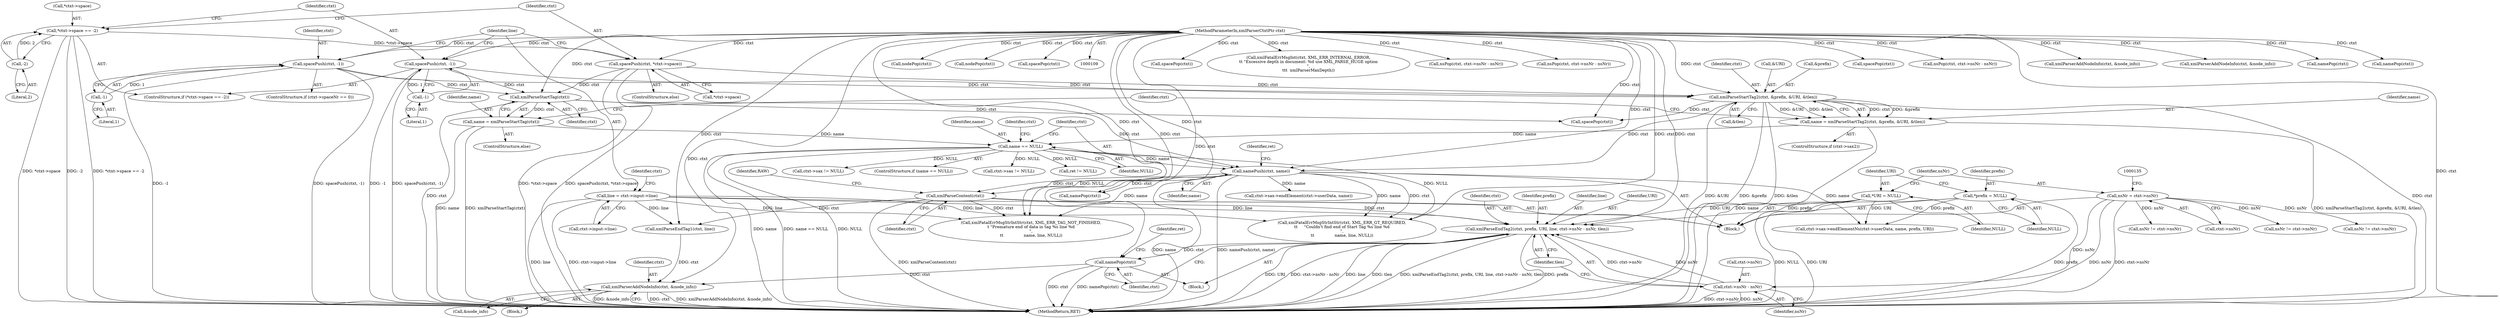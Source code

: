digraph "0_Chrome_44a637b47793512bfb1d2589d43b8dc492a97629@pointer" {
"1000556" [label="(Call,xmlParseEndTag2(ctxt, prefix, URI, line, ctxt->nsNr - nsNr, tlen))"];
"1000517" [label="(Call,xmlParseContent(ctxt))"];
"1000261" [label="(Call,namePush(ctxt, name))"];
"1000233" [label="(Call,xmlParseStartTag2(ctxt, &prefix, &URI, &tlen))"];
"1000209" [label="(Call,spacePush(ctxt, -1))"];
"1000110" [label="(MethodParameterIn,xmlParserCtxtPtr ctxt)"];
"1000211" [label="(Call,-1)"];
"1000196" [label="(Call,spacePush(ctxt, -1))"];
"1000198" [label="(Call,-1)"];
"1000214" [label="(Call,spacePush(ctxt, *ctxt->space))"];
"1000202" [label="(Call,*ctxt->space == -2)"];
"1000207" [label="(Call,-2)"];
"1000244" [label="(Call,xmlParseStartTag(ctxt))"];
"1000254" [label="(Call,name == NULL)"];
"1000231" [label="(Call,name = xmlParseStartTag2(ctxt, &prefix, &URI, &tlen))"];
"1000242" [label="(Call,name = xmlParseStartTag(ctxt))"];
"1000114" [label="(Call,*prefix = NULL)"];
"1000118" [label="(Call,*URI = NULL)"];
"1000220" [label="(Call,line = ctxt->input->line)"];
"1000561" [label="(Call,ctxt->nsNr - nsNr)"];
"1000126" [label="(Call,nsNr = ctxt->nsNr)"];
"1000567" [label="(Call,namePop(ctxt))"];
"1000613" [label="(Call,xmlParserAddNodeInfo(ctxt, &node_info))"];
"1000457" [label="(Call,spacePop(ctxt))"];
"1000148" [label="(Call,xmlFatalErrMsgInt(ctxt, XML_ERR_INTERNAL_ERROR,\n\t\t \"Excessive depth in document: %d use XML_PARSE_HUGE option\n\",\n\t\t\t  xmlParserMaxDepth))"];
"1000570" [label="(Call,xmlParseEndTag1(ctxt, line))"];
"1000227" [label="(ControlStructure,if (ctxt->sax2))"];
"1000110" [label="(MethodParameterIn,xmlParserCtxtPtr ctxt)"];
"1000615" [label="(Call,&node_info)"];
"1000556" [label="(Call,xmlParseEndTag2(ctxt, prefix, URI, line, ctxt->nsNr - nsNr, tlen))"];
"1000465" [label="(Call,nsPop(ctxt, ctxt->nsNr - nsNr))"];
"1000562" [label="(Call,ctxt->nsNr)"];
"1000543" [label="(Call,nsPop(ctxt, ctxt->nsNr - nsNr))"];
"1000354" [label="(Call,ctxt->sax != NULL)"];
"1000259" [label="(Identifier,ctxt)"];
"1000557" [label="(Identifier,ctxt)"];
"1000535" [label="(Call,spacePop(ctxt))"];
"1000568" [label="(Identifier,ctxt)"];
"1000555" [label="(Block,)"];
"1000614" [label="(Identifier,ctxt)"];
"1000386" [label="(Call,nsPop(ctxt, ctxt->nsNr - nsNr))"];
"1000207" [label="(Call,-2)"];
"1000114" [label="(Call,*prefix = NULL)"];
"1000613" [label="(Call,xmlParserAddNodeInfo(ctxt, &node_info))"];
"1000371" [label="(Call,ctxt->sax->endElement(ctxt->userData, name))"];
"1000581" [label="(Block,)"];
"1000254" [label="(Call,name == NULL)"];
"1000190" [label="(ControlStructure,if (ctxt->spaceNr == 0))"];
"1000512" [label="(Call,xmlParserAddNodeInfo(ctxt, &node_info))"];
"1000558" [label="(Identifier,prefix)"];
"1000565" [label="(Identifier,nsNr)"];
"1000617" [label="(MethodReturn,RET)"];
"1000203" [label="(Call,*ctxt->space)"];
"1000253" [label="(ControlStructure,if (name == NULL))"];
"1000561" [label="(Call,ctxt->nsNr - nsNr)"];
"1000211" [label="(Call,-1)"];
"1000120" [label="(Identifier,NULL)"];
"1000433" [label="(Call,xmlParserAddNodeInfo(ctxt, &node_info))"];
"1000517" [label="(Call,xmlParseContent(ctxt))"];
"1000560" [label="(Identifier,line)"];
"1000566" [label="(Identifier,tlen)"];
"1000326" [label="(Call,ctxt->sax != NULL)"];
"1000232" [label="(Identifier,name)"];
"1000222" [label="(Call,ctxt->input->line)"];
"1000221" [label="(Identifier,line)"];
"1000199" [label="(Literal,1)"];
"1000255" [label="(Identifier,name)"];
"1000567" [label="(Call,namePop(ctxt))"];
"1000376" [label="(Call,namePop(ctxt))"];
"1000197" [label="(Identifier,ctxt)"];
"1000128" [label="(Call,ctxt->nsNr)"];
"1000234" [label="(Identifier,ctxt)"];
"1000533" [label="(Call,namePop(ctxt))"];
"1000119" [label="(Identifier,URI)"];
"1000249" [label="(Identifier,ctxt)"];
"1000446" [label="(Call,xmlFatalErrMsgStrIntStr(ctxt, XML_ERR_GT_REQUIRED,\n\t\t     \"Couldn't find end of Start Tag %s line %d\n\",\n\t\t                name, line, NULL))"];
"1000518" [label="(Identifier,ctxt)"];
"1000233" [label="(Call,xmlParseStartTag2(ctxt, &prefix, &URI, &tlen))"];
"1000237" [label="(Call,&URI)"];
"1000241" [label="(ControlStructure,else)"];
"1000209" [label="(Call,spacePush(ctxt, -1))"];
"1000265" [label="(Identifier,ret)"];
"1000575" [label="(Call,ret != NULL)"];
"1000235" [label="(Call,&prefix)"];
"1000262" [label="(Identifier,ctxt)"];
"1000244" [label="(Call,xmlParseStartTag(ctxt))"];
"1000243" [label="(Identifier,name)"];
"1000116" [label="(Identifier,NULL)"];
"1000127" [label="(Identifier,nsNr)"];
"1000118" [label="(Call,*URI = NULL)"];
"1000381" [label="(Call,nsNr != ctxt->nsNr)"];
"1000455" [label="(Call,namePop(ctxt))"];
"1000215" [label="(Identifier,ctxt)"];
"1000115" [label="(Identifier,prefix)"];
"1000231" [label="(Call,name = xmlParseStartTag2(ctxt, &prefix, &URI, &tlen))"];
"1000198" [label="(Call,-1)"];
"1000343" [label="(Call,ctxt->sax->endElementNs(ctxt->userData, name, prefix, URI))"];
"1000210" [label="(Identifier,ctxt)"];
"1000126" [label="(Call,nsNr = ctxt->nsNr)"];
"1000214" [label="(Call,spacePush(ctxt, *ctxt->space))"];
"1000531" [label="(Call,nodePop(ctxt))"];
"1000220" [label="(Call,line = ctxt->input->line)"];
"1000201" [label="(ControlStructure,if (*ctxt->space == -2))"];
"1000524" [label="(Call,xmlFatalErrMsgStrIntStr(ctxt, XML_ERR_TAG_NOT_FINISHED,\n\t \"Premature end of data in tag %s line %d\n\",\n\t\t                name, line, NULL))"];
"1000245" [label="(Identifier,ctxt)"];
"1000261" [label="(Call,namePush(ctxt, name))"];
"1000208" [label="(Literal,2)"];
"1000559" [label="(Identifier,URI)"];
"1000256" [label="(Identifier,NULL)"];
"1000229" [label="(Identifier,ctxt)"];
"1000196" [label="(Call,spacePush(ctxt, -1))"];
"1000216" [label="(Call,*ctxt->space)"];
"1000522" [label="(Identifier,RAW)"];
"1000453" [label="(Call,nodePop(ctxt))"];
"1000538" [label="(Call,nsNr != ctxt->nsNr)"];
"1000202" [label="(Call,*ctxt->space == -2)"];
"1000239" [label="(Call,&tlen)"];
"1000378" [label="(Call,spacePop(ctxt))"];
"1000213" [label="(ControlStructure,else)"];
"1000242" [label="(Call,name = xmlParseStartTag(ctxt))"];
"1000258" [label="(Call,spacePop(ctxt))"];
"1000212" [label="(Literal,1)"];
"1000460" [label="(Call,nsNr != ctxt->nsNr)"];
"1000263" [label="(Identifier,name)"];
"1000576" [label="(Identifier,ret)"];
"1000111" [label="(Block,)"];
"1000556" -> "1000555"  [label="AST: "];
"1000556" -> "1000566"  [label="CFG: "];
"1000557" -> "1000556"  [label="AST: "];
"1000558" -> "1000556"  [label="AST: "];
"1000559" -> "1000556"  [label="AST: "];
"1000560" -> "1000556"  [label="AST: "];
"1000561" -> "1000556"  [label="AST: "];
"1000566" -> "1000556"  [label="AST: "];
"1000568" -> "1000556"  [label="CFG: "];
"1000556" -> "1000617"  [label="DDG: line"];
"1000556" -> "1000617"  [label="DDG: tlen"];
"1000556" -> "1000617"  [label="DDG: xmlParseEndTag2(ctxt, prefix, URI, line, ctxt->nsNr - nsNr, tlen)"];
"1000556" -> "1000617"  [label="DDG: prefix"];
"1000556" -> "1000617"  [label="DDG: URI"];
"1000556" -> "1000617"  [label="DDG: ctxt->nsNr - nsNr"];
"1000517" -> "1000556"  [label="DDG: ctxt"];
"1000110" -> "1000556"  [label="DDG: ctxt"];
"1000114" -> "1000556"  [label="DDG: prefix"];
"1000118" -> "1000556"  [label="DDG: URI"];
"1000220" -> "1000556"  [label="DDG: line"];
"1000561" -> "1000556"  [label="DDG: ctxt->nsNr"];
"1000561" -> "1000556"  [label="DDG: nsNr"];
"1000556" -> "1000567"  [label="DDG: ctxt"];
"1000517" -> "1000111"  [label="AST: "];
"1000517" -> "1000518"  [label="CFG: "];
"1000518" -> "1000517"  [label="AST: "];
"1000522" -> "1000517"  [label="CFG: "];
"1000517" -> "1000617"  [label="DDG: xmlParseContent(ctxt)"];
"1000261" -> "1000517"  [label="DDG: ctxt"];
"1000110" -> "1000517"  [label="DDG: ctxt"];
"1000517" -> "1000524"  [label="DDG: ctxt"];
"1000517" -> "1000570"  [label="DDG: ctxt"];
"1000261" -> "1000111"  [label="AST: "];
"1000261" -> "1000263"  [label="CFG: "];
"1000262" -> "1000261"  [label="AST: "];
"1000263" -> "1000261"  [label="AST: "];
"1000265" -> "1000261"  [label="CFG: "];
"1000261" -> "1000617"  [label="DDG: name"];
"1000261" -> "1000617"  [label="DDG: namePush(ctxt, name)"];
"1000233" -> "1000261"  [label="DDG: ctxt"];
"1000244" -> "1000261"  [label="DDG: ctxt"];
"1000110" -> "1000261"  [label="DDG: ctxt"];
"1000254" -> "1000261"  [label="DDG: name"];
"1000261" -> "1000343"  [label="DDG: name"];
"1000261" -> "1000371"  [label="DDG: name"];
"1000261" -> "1000376"  [label="DDG: ctxt"];
"1000261" -> "1000446"  [label="DDG: ctxt"];
"1000261" -> "1000446"  [label="DDG: name"];
"1000261" -> "1000524"  [label="DDG: name"];
"1000233" -> "1000231"  [label="AST: "];
"1000233" -> "1000239"  [label="CFG: "];
"1000234" -> "1000233"  [label="AST: "];
"1000235" -> "1000233"  [label="AST: "];
"1000237" -> "1000233"  [label="AST: "];
"1000239" -> "1000233"  [label="AST: "];
"1000231" -> "1000233"  [label="CFG: "];
"1000233" -> "1000617"  [label="DDG: &URI"];
"1000233" -> "1000617"  [label="DDG: &tlen"];
"1000233" -> "1000617"  [label="DDG: &prefix"];
"1000233" -> "1000617"  [label="DDG: ctxt"];
"1000233" -> "1000231"  [label="DDG: ctxt"];
"1000233" -> "1000231"  [label="DDG: &prefix"];
"1000233" -> "1000231"  [label="DDG: &URI"];
"1000233" -> "1000231"  [label="DDG: &tlen"];
"1000209" -> "1000233"  [label="DDG: ctxt"];
"1000196" -> "1000233"  [label="DDG: ctxt"];
"1000214" -> "1000233"  [label="DDG: ctxt"];
"1000110" -> "1000233"  [label="DDG: ctxt"];
"1000233" -> "1000258"  [label="DDG: ctxt"];
"1000209" -> "1000201"  [label="AST: "];
"1000209" -> "1000211"  [label="CFG: "];
"1000210" -> "1000209"  [label="AST: "];
"1000211" -> "1000209"  [label="AST: "];
"1000221" -> "1000209"  [label="CFG: "];
"1000209" -> "1000617"  [label="DDG: spacePush(ctxt, -1)"];
"1000209" -> "1000617"  [label="DDG: -1"];
"1000110" -> "1000209"  [label="DDG: ctxt"];
"1000211" -> "1000209"  [label="DDG: 1"];
"1000209" -> "1000244"  [label="DDG: ctxt"];
"1000110" -> "1000109"  [label="AST: "];
"1000110" -> "1000617"  [label="DDG: ctxt"];
"1000110" -> "1000148"  [label="DDG: ctxt"];
"1000110" -> "1000196"  [label="DDG: ctxt"];
"1000110" -> "1000214"  [label="DDG: ctxt"];
"1000110" -> "1000244"  [label="DDG: ctxt"];
"1000110" -> "1000258"  [label="DDG: ctxt"];
"1000110" -> "1000376"  [label="DDG: ctxt"];
"1000110" -> "1000378"  [label="DDG: ctxt"];
"1000110" -> "1000386"  [label="DDG: ctxt"];
"1000110" -> "1000433"  [label="DDG: ctxt"];
"1000110" -> "1000446"  [label="DDG: ctxt"];
"1000110" -> "1000453"  [label="DDG: ctxt"];
"1000110" -> "1000455"  [label="DDG: ctxt"];
"1000110" -> "1000457"  [label="DDG: ctxt"];
"1000110" -> "1000465"  [label="DDG: ctxt"];
"1000110" -> "1000512"  [label="DDG: ctxt"];
"1000110" -> "1000524"  [label="DDG: ctxt"];
"1000110" -> "1000531"  [label="DDG: ctxt"];
"1000110" -> "1000533"  [label="DDG: ctxt"];
"1000110" -> "1000535"  [label="DDG: ctxt"];
"1000110" -> "1000543"  [label="DDG: ctxt"];
"1000110" -> "1000567"  [label="DDG: ctxt"];
"1000110" -> "1000570"  [label="DDG: ctxt"];
"1000110" -> "1000613"  [label="DDG: ctxt"];
"1000211" -> "1000212"  [label="CFG: "];
"1000212" -> "1000211"  [label="AST: "];
"1000196" -> "1000190"  [label="AST: "];
"1000196" -> "1000198"  [label="CFG: "];
"1000197" -> "1000196"  [label="AST: "];
"1000198" -> "1000196"  [label="AST: "];
"1000221" -> "1000196"  [label="CFG: "];
"1000196" -> "1000617"  [label="DDG: spacePush(ctxt, -1)"];
"1000196" -> "1000617"  [label="DDG: -1"];
"1000198" -> "1000196"  [label="DDG: 1"];
"1000196" -> "1000244"  [label="DDG: ctxt"];
"1000198" -> "1000199"  [label="CFG: "];
"1000199" -> "1000198"  [label="AST: "];
"1000214" -> "1000213"  [label="AST: "];
"1000214" -> "1000216"  [label="CFG: "];
"1000215" -> "1000214"  [label="AST: "];
"1000216" -> "1000214"  [label="AST: "];
"1000221" -> "1000214"  [label="CFG: "];
"1000214" -> "1000617"  [label="DDG: *ctxt->space"];
"1000214" -> "1000617"  [label="DDG: spacePush(ctxt, *ctxt->space)"];
"1000202" -> "1000214"  [label="DDG: *ctxt->space"];
"1000214" -> "1000244"  [label="DDG: ctxt"];
"1000202" -> "1000201"  [label="AST: "];
"1000202" -> "1000207"  [label="CFG: "];
"1000203" -> "1000202"  [label="AST: "];
"1000207" -> "1000202"  [label="AST: "];
"1000210" -> "1000202"  [label="CFG: "];
"1000215" -> "1000202"  [label="CFG: "];
"1000202" -> "1000617"  [label="DDG: *ctxt->space"];
"1000202" -> "1000617"  [label="DDG: -2"];
"1000202" -> "1000617"  [label="DDG: *ctxt->space == -2"];
"1000207" -> "1000202"  [label="DDG: 2"];
"1000207" -> "1000208"  [label="CFG: "];
"1000208" -> "1000207"  [label="AST: "];
"1000244" -> "1000242"  [label="AST: "];
"1000244" -> "1000245"  [label="CFG: "];
"1000245" -> "1000244"  [label="AST: "];
"1000242" -> "1000244"  [label="CFG: "];
"1000244" -> "1000617"  [label="DDG: ctxt"];
"1000244" -> "1000242"  [label="DDG: ctxt"];
"1000244" -> "1000258"  [label="DDG: ctxt"];
"1000254" -> "1000253"  [label="AST: "];
"1000254" -> "1000256"  [label="CFG: "];
"1000255" -> "1000254"  [label="AST: "];
"1000256" -> "1000254"  [label="AST: "];
"1000259" -> "1000254"  [label="CFG: "];
"1000262" -> "1000254"  [label="CFG: "];
"1000254" -> "1000617"  [label="DDG: name"];
"1000254" -> "1000617"  [label="DDG: name == NULL"];
"1000254" -> "1000617"  [label="DDG: NULL"];
"1000231" -> "1000254"  [label="DDG: name"];
"1000242" -> "1000254"  [label="DDG: name"];
"1000254" -> "1000326"  [label="DDG: NULL"];
"1000254" -> "1000354"  [label="DDG: NULL"];
"1000254" -> "1000446"  [label="DDG: NULL"];
"1000254" -> "1000524"  [label="DDG: NULL"];
"1000254" -> "1000575"  [label="DDG: NULL"];
"1000231" -> "1000227"  [label="AST: "];
"1000232" -> "1000231"  [label="AST: "];
"1000249" -> "1000231"  [label="CFG: "];
"1000231" -> "1000617"  [label="DDG: xmlParseStartTag2(ctxt, &prefix, &URI, &tlen)"];
"1000231" -> "1000617"  [label="DDG: name"];
"1000242" -> "1000241"  [label="AST: "];
"1000243" -> "1000242"  [label="AST: "];
"1000249" -> "1000242"  [label="CFG: "];
"1000242" -> "1000617"  [label="DDG: xmlParseStartTag(ctxt)"];
"1000242" -> "1000617"  [label="DDG: name"];
"1000114" -> "1000111"  [label="AST: "];
"1000114" -> "1000116"  [label="CFG: "];
"1000115" -> "1000114"  [label="AST: "];
"1000116" -> "1000114"  [label="AST: "];
"1000119" -> "1000114"  [label="CFG: "];
"1000114" -> "1000617"  [label="DDG: prefix"];
"1000114" -> "1000343"  [label="DDG: prefix"];
"1000118" -> "1000111"  [label="AST: "];
"1000118" -> "1000120"  [label="CFG: "];
"1000119" -> "1000118"  [label="AST: "];
"1000120" -> "1000118"  [label="AST: "];
"1000127" -> "1000118"  [label="CFG: "];
"1000118" -> "1000617"  [label="DDG: NULL"];
"1000118" -> "1000617"  [label="DDG: URI"];
"1000118" -> "1000343"  [label="DDG: URI"];
"1000220" -> "1000111"  [label="AST: "];
"1000220" -> "1000222"  [label="CFG: "];
"1000221" -> "1000220"  [label="AST: "];
"1000222" -> "1000220"  [label="AST: "];
"1000229" -> "1000220"  [label="CFG: "];
"1000220" -> "1000617"  [label="DDG: line"];
"1000220" -> "1000617"  [label="DDG: ctxt->input->line"];
"1000220" -> "1000446"  [label="DDG: line"];
"1000220" -> "1000524"  [label="DDG: line"];
"1000220" -> "1000570"  [label="DDG: line"];
"1000561" -> "1000565"  [label="CFG: "];
"1000562" -> "1000561"  [label="AST: "];
"1000565" -> "1000561"  [label="AST: "];
"1000566" -> "1000561"  [label="CFG: "];
"1000561" -> "1000617"  [label="DDG: ctxt->nsNr"];
"1000561" -> "1000617"  [label="DDG: nsNr"];
"1000126" -> "1000561"  [label="DDG: nsNr"];
"1000126" -> "1000111"  [label="AST: "];
"1000126" -> "1000128"  [label="CFG: "];
"1000127" -> "1000126"  [label="AST: "];
"1000128" -> "1000126"  [label="AST: "];
"1000135" -> "1000126"  [label="CFG: "];
"1000126" -> "1000617"  [label="DDG: nsNr"];
"1000126" -> "1000617"  [label="DDG: ctxt->nsNr"];
"1000126" -> "1000381"  [label="DDG: nsNr"];
"1000126" -> "1000460"  [label="DDG: nsNr"];
"1000126" -> "1000538"  [label="DDG: nsNr"];
"1000567" -> "1000555"  [label="AST: "];
"1000567" -> "1000568"  [label="CFG: "];
"1000568" -> "1000567"  [label="AST: "];
"1000576" -> "1000567"  [label="CFG: "];
"1000567" -> "1000617"  [label="DDG: ctxt"];
"1000567" -> "1000617"  [label="DDG: namePop(ctxt)"];
"1000567" -> "1000613"  [label="DDG: ctxt"];
"1000613" -> "1000581"  [label="AST: "];
"1000613" -> "1000615"  [label="CFG: "];
"1000614" -> "1000613"  [label="AST: "];
"1000615" -> "1000613"  [label="AST: "];
"1000617" -> "1000613"  [label="CFG: "];
"1000613" -> "1000617"  [label="DDG: ctxt"];
"1000613" -> "1000617"  [label="DDG: xmlParserAddNodeInfo(ctxt, &node_info)"];
"1000613" -> "1000617"  [label="DDG: &node_info"];
"1000570" -> "1000613"  [label="DDG: ctxt"];
}
